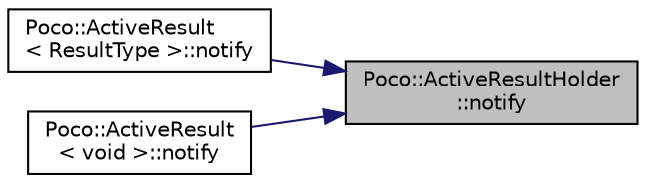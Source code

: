 digraph "Poco::ActiveResultHolder::notify"
{
 // LATEX_PDF_SIZE
  edge [fontname="Helvetica",fontsize="10",labelfontname="Helvetica",labelfontsize="10"];
  node [fontname="Helvetica",fontsize="10",shape=record];
  rankdir="RL";
  Node1 [label="Poco::ActiveResultHolder\l::notify",height=0.2,width=0.4,color="black", fillcolor="grey75", style="filled", fontcolor="black",tooltip="Notifies the invoking thread that the result became available."];
  Node1 -> Node2 [dir="back",color="midnightblue",fontsize="10",style="solid"];
  Node2 [label="Poco::ActiveResult\l\< ResultType \>::notify",height=0.2,width=0.4,color="black", fillcolor="white", style="filled",URL="$classPoco_1_1ActiveResult.html#a7fd66c3d5914d989c6323626cf22bfcb",tooltip=" "];
  Node1 -> Node3 [dir="back",color="midnightblue",fontsize="10",style="solid"];
  Node3 [label="Poco::ActiveResult\l\< void \>::notify",height=0.2,width=0.4,color="black", fillcolor="white", style="filled",URL="$classPoco_1_1ActiveResult_3_01void_01_4.html#a9cfee3d5dae96d616d0201a60417d161",tooltip=" "];
}
